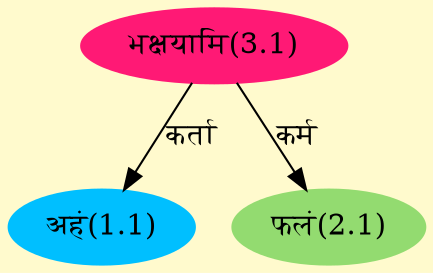 digraph G{
rankdir=BT;
 compound=true;
 bgcolor="lemonchiffon1";
Node1_1 [style=filled, color="#00BFFF" label = "अहं(1.1)"]
Node3_1 [style=filled, color="#FF1975" label = "भक्षयामि(3.1)"]
Node2_1 [style=filled, color="#93DB70" label = "फलं(2.1)"]
/* Start of Relations section */

Node1_1 -> Node3_1 [  label="कर्ता"  dir="back" ]
Node2_1 -> Node3_1 [  label="कर्म"  dir="back" ]
}
